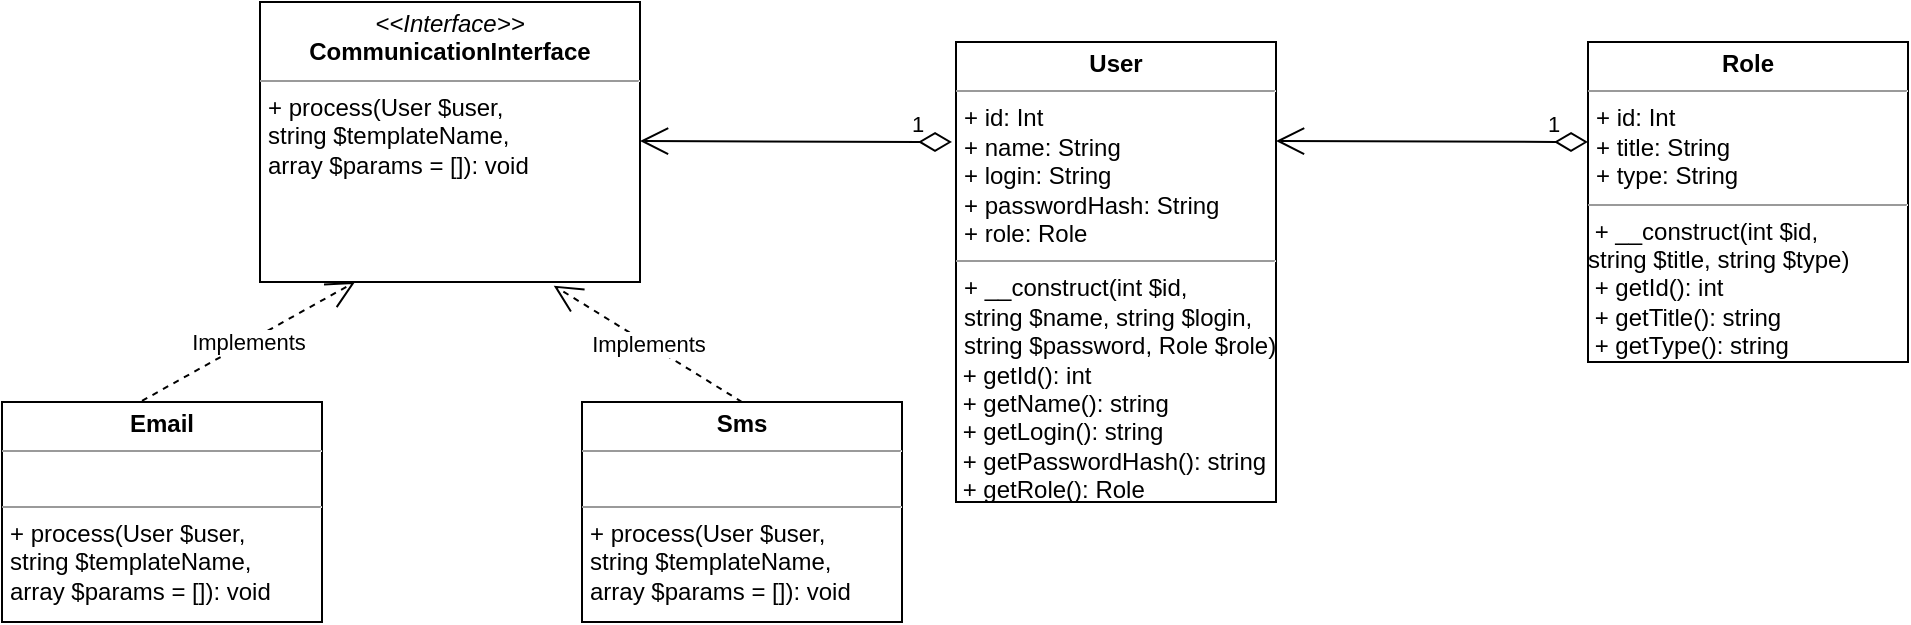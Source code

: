 <mxfile version="12.9.4" type="device"><diagram id="OiDQQCnmrDZrQ5SPLX67" name="Страница 1"><mxGraphModel dx="1185" dy="705" grid="1" gridSize="10" guides="1" tooltips="1" connect="1" arrows="1" fold="1" page="1" pageScale="1" pageWidth="827" pageHeight="1169" math="0" shadow="0"><root><mxCell id="0"/><mxCell id="1" parent="0"/><mxCell id="3_vxOTa17jw0a7FNyzC0-11" value="&lt;p style=&quot;margin: 0px ; margin-top: 4px ; text-align: center&quot;&gt;&lt;i&gt;&amp;lt;&amp;lt;Interface&amp;gt;&amp;gt;&lt;/i&gt;&lt;br&gt;&lt;b&gt;CommunicationInterface&lt;/b&gt;&lt;/p&gt;&lt;hr size=&quot;1&quot;&gt;&lt;p style=&quot;margin: 0px ; margin-left: 4px&quot;&gt;&lt;span&gt;+&amp;nbsp;&lt;/span&gt;&lt;span&gt;process(&lt;/span&gt;&lt;span&gt;User $user,&amp;nbsp;&lt;/span&gt;&lt;/p&gt;&lt;p style=&quot;margin: 0px ; margin-left: 4px&quot;&gt;&lt;span&gt;string $templateName,&amp;nbsp;&lt;/span&gt;&lt;/p&gt;&lt;p style=&quot;margin: 0px ; margin-left: 4px&quot;&gt;&lt;span&gt;array $params = []&lt;/span&gt;&lt;span&gt;): void&lt;/span&gt;&lt;br&gt;&lt;/p&gt;" style="verticalAlign=top;align=left;overflow=fill;fontSize=12;fontFamily=Helvetica;html=1;" parent="1" vertex="1"><mxGeometry x="319" y="10" width="190" height="140" as="geometry"/></mxCell><mxCell id="3_vxOTa17jw0a7FNyzC0-12" value="1" style="endArrow=open;html=1;endSize=12;startArrow=diamondThin;startSize=14;startFill=0;align=left;verticalAlign=bottom;" parent="1" edge="1"><mxGeometry x="-0.716" relative="1" as="geometry"><mxPoint x="665" y="80" as="sourcePoint"/><mxPoint x="509" y="79.5" as="targetPoint"/><mxPoint as="offset"/></mxGeometry></mxCell><mxCell id="3_vxOTa17jw0a7FNyzC0-13" value="&lt;p style=&quot;margin: 0px ; margin-top: 4px ; text-align: center&quot;&gt;&lt;b&gt;User&lt;/b&gt;&lt;br&gt;&lt;/p&gt;&lt;hr size=&quot;1&quot;&gt;&lt;p style=&quot;margin: 0px ; margin-left: 4px&quot;&gt;+ id: Int&lt;/p&gt;&lt;p style=&quot;margin: 0px ; margin-left: 4px&quot;&gt;+ name: String&lt;/p&gt;&lt;p style=&quot;margin: 0px ; margin-left: 4px&quot;&gt;+ login: String&lt;/p&gt;&lt;p style=&quot;margin: 0px ; margin-left: 4px&quot;&gt;+ passwordHash: String&lt;/p&gt;&lt;p style=&quot;margin: 0px ; margin-left: 4px&quot;&gt;+ role: Role&lt;/p&gt;&lt;hr size=&quot;1&quot;&gt;&lt;p style=&quot;margin: 0px ; margin-left: 4px&quot;&gt;+&amp;nbsp;&lt;span&gt;__construct(&lt;/span&gt;&lt;span&gt;int $id,&amp;nbsp;&lt;/span&gt;&lt;/p&gt;&lt;p style=&quot;margin: 0px ; margin-left: 4px&quot;&gt;&lt;span&gt;string $name,&amp;nbsp;&lt;/span&gt;&lt;span&gt;string $login,&amp;nbsp;&lt;/span&gt;&lt;/p&gt;&lt;p style=&quot;margin: 0px ; margin-left: 4px&quot;&gt;&lt;span&gt;string $password,&amp;nbsp;&lt;/span&gt;&lt;span&gt;Role $role)&lt;/span&gt;&lt;/p&gt;&lt;p style=&quot;margin: 0px ; margin-left: 4px&quot;&gt;&lt;/p&gt;&amp;nbsp;+ getId(): int&lt;br&gt;&amp;nbsp;+&amp;nbsp;getName(): string&lt;br&gt;&amp;nbsp;+&amp;nbsp;getLogin(): string&lt;br&gt;&amp;nbsp;+&amp;nbsp;getPasswordHash(): string&lt;br&gt;&amp;nbsp;+&amp;nbsp;getRole(): Role" style="verticalAlign=top;align=left;overflow=fill;fontSize=12;fontFamily=Helvetica;html=1;" parent="1" vertex="1"><mxGeometry x="667" y="30" width="160" height="230" as="geometry"/></mxCell><mxCell id="3_vxOTa17jw0a7FNyzC0-23" value="&lt;p style=&quot;margin: 0px ; margin-top: 4px ; text-align: center&quot;&gt;&lt;b&gt;Email&lt;/b&gt;&lt;/p&gt;&lt;hr size=&quot;1&quot;&gt;&lt;p style=&quot;margin: 0px ; margin-left: 4px&quot;&gt;&lt;br&gt;&lt;/p&gt;&lt;hr size=&quot;1&quot;&gt;&lt;p style=&quot;margin: 0px 0px 0px 4px&quot;&gt;+&amp;nbsp;process(User $user,&amp;nbsp;&lt;/p&gt;&lt;p style=&quot;margin: 0px 0px 0px 4px&quot;&gt;string $templateName,&amp;nbsp;&lt;/p&gt;&lt;p style=&quot;margin: 0px 0px 0px 4px&quot;&gt;array $params = []): void&lt;/p&gt;" style="verticalAlign=top;align=left;overflow=fill;fontSize=12;fontFamily=Helvetica;html=1;" parent="1" vertex="1"><mxGeometry x="190" y="210" width="160" height="110" as="geometry"/></mxCell><mxCell id="3_vxOTa17jw0a7FNyzC0-24" value="&lt;p style=&quot;margin: 0px ; margin-top: 4px ; text-align: center&quot;&gt;&lt;b&gt;Sms&lt;/b&gt;&lt;/p&gt;&lt;hr size=&quot;1&quot;&gt;&lt;p style=&quot;margin: 0px ; margin-left: 4px&quot;&gt;&lt;br&gt;&lt;/p&gt;&lt;hr size=&quot;1&quot;&gt;&lt;p style=&quot;margin: 0px 0px 0px 4px&quot;&gt;+&amp;nbsp;process(User $user,&amp;nbsp;&lt;/p&gt;&lt;p style=&quot;margin: 0px 0px 0px 4px&quot;&gt;string $templateName,&amp;nbsp;&lt;/p&gt;&lt;p style=&quot;margin: 0px 0px 0px 4px&quot;&gt;array $params = []): void&lt;/p&gt;" style="verticalAlign=top;align=left;overflow=fill;fontSize=12;fontFamily=Helvetica;html=1;" parent="1" vertex="1"><mxGeometry x="480" y="210" width="160" height="110" as="geometry"/></mxCell><mxCell id="3_vxOTa17jw0a7FNyzC0-25" value="Implements" style="endArrow=open;endSize=12;dashed=1;html=1;entryX=0.25;entryY=1;entryDx=0;entryDy=0;" parent="1" target="3_vxOTa17jw0a7FNyzC0-11" edge="1"><mxGeometry width="160" relative="1" as="geometry"><mxPoint x="260" y="209.43" as="sourcePoint"/><mxPoint x="420" y="209.43" as="targetPoint"/></mxGeometry></mxCell><mxCell id="3_vxOTa17jw0a7FNyzC0-26" value="Implements" style="endArrow=open;endSize=12;dashed=1;html=1;entryX=0.773;entryY=1.013;entryDx=0;entryDy=0;entryPerimeter=0;exitX=0.5;exitY=0;exitDx=0;exitDy=0;" parent="1" source="3_vxOTa17jw0a7FNyzC0-24" target="3_vxOTa17jw0a7FNyzC0-11" edge="1"><mxGeometry width="160" relative="1" as="geometry"><mxPoint x="340" y="220" as="sourcePoint"/><mxPoint x="500" y="220" as="targetPoint"/></mxGeometry></mxCell><mxCell id="GhJRNl404dFHynrtWQ4t-1" value="1" style="endArrow=open;html=1;endSize=12;startArrow=diamondThin;startSize=14;startFill=0;align=left;verticalAlign=bottom;" edge="1" parent="1"><mxGeometry x="-0.716" relative="1" as="geometry"><mxPoint x="983" y="80" as="sourcePoint"/><mxPoint x="827" y="79.5" as="targetPoint"/><mxPoint as="offset"/></mxGeometry></mxCell><mxCell id="GhJRNl404dFHynrtWQ4t-2" value="&lt;p style=&quot;margin: 0px ; margin-top: 4px ; text-align: center&quot;&gt;&lt;b&gt;Role&lt;/b&gt;&lt;br&gt;&lt;/p&gt;&lt;hr size=&quot;1&quot;&gt;&lt;p style=&quot;margin: 0px ; margin-left: 4px&quot;&gt;+ id: Int&lt;/p&gt;&lt;p style=&quot;margin: 0px ; margin-left: 4px&quot;&gt;+ title: String&lt;/p&gt;&lt;p style=&quot;margin: 0px ; margin-left: 4px&quot;&gt;+ type: String&lt;br&gt;&lt;/p&gt;&lt;hr size=&quot;1&quot;&gt;&lt;p style=&quot;margin: 0px ; margin-left: 4px&quot;&gt;&lt;/p&gt;&amp;nbsp;+ __construct(int $id, &lt;br&gt;string $title, string $type)&lt;p style=&quot;margin: 0px ; margin-left: 4px&quot;&gt;&lt;/p&gt;&amp;nbsp;+ getId(): int&lt;br&gt;&amp;nbsp;+&amp;nbsp;getTitle(): string&lt;br&gt;&amp;nbsp;+&amp;nbsp;getType(): string" style="verticalAlign=top;align=left;overflow=fill;fontSize=12;fontFamily=Helvetica;html=1;" vertex="1" parent="1"><mxGeometry x="983" y="30" width="160" height="160" as="geometry"/></mxCell></root></mxGraphModel></diagram></mxfile>